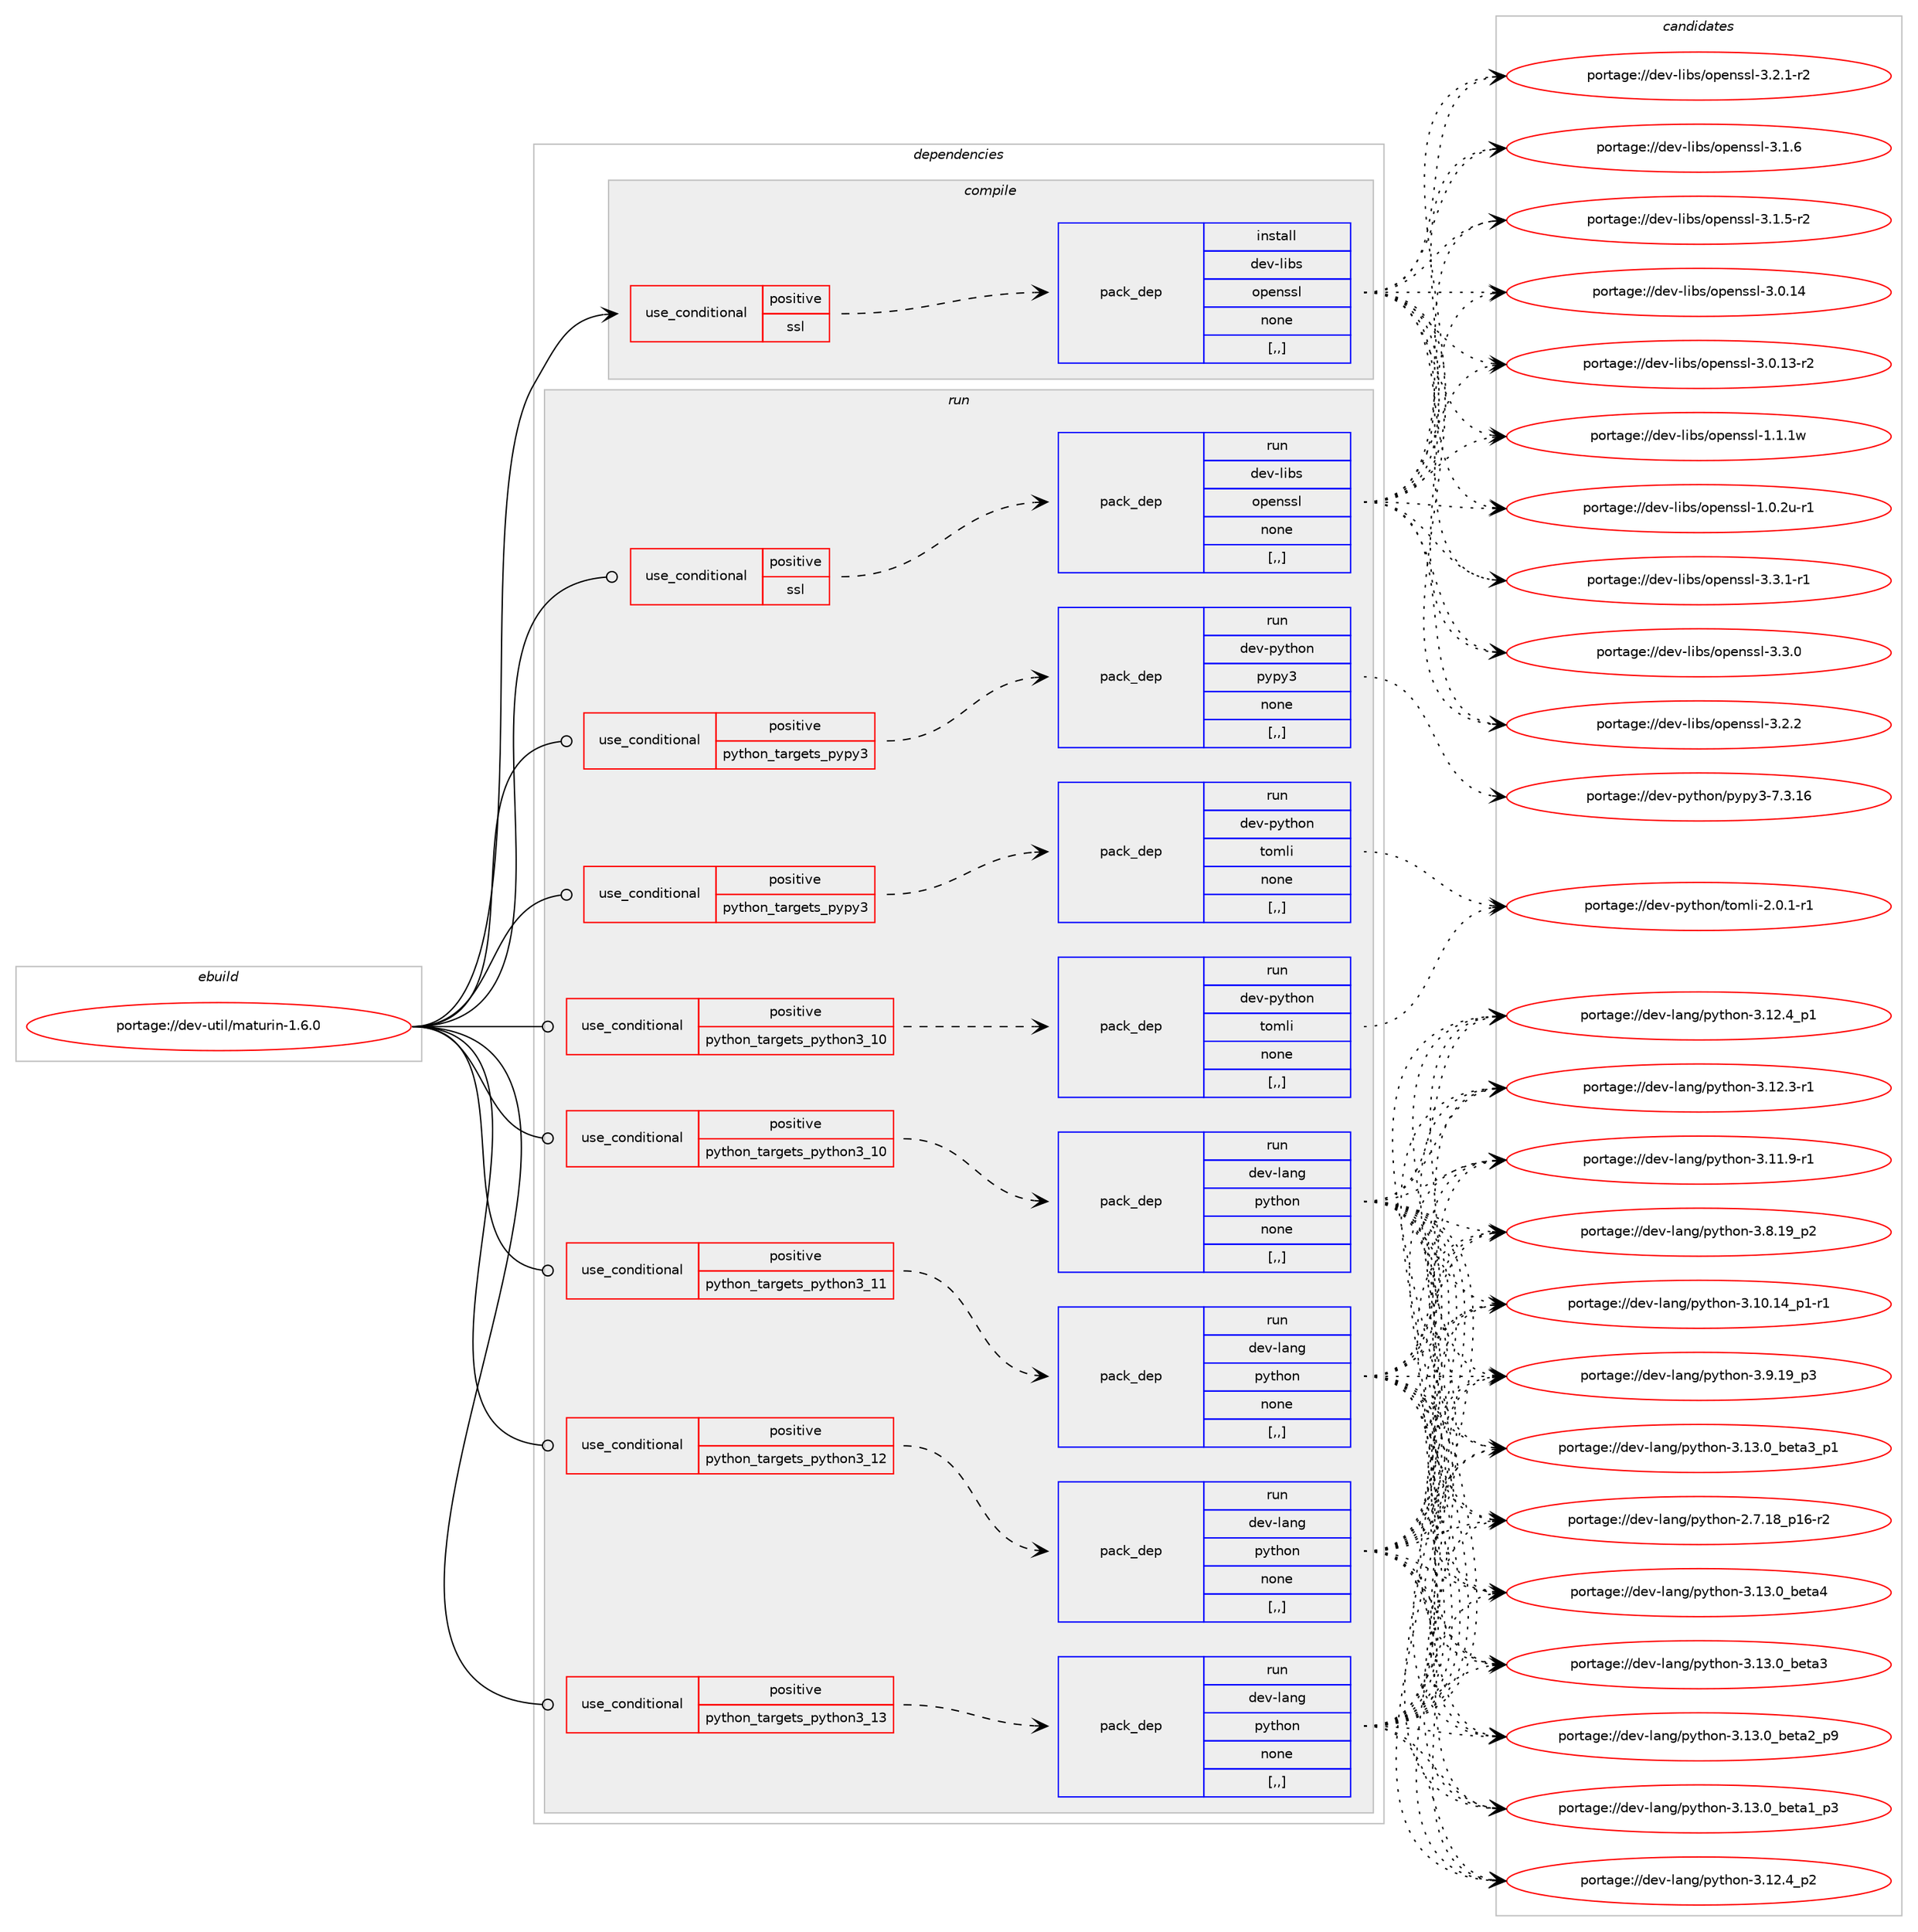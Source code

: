 digraph prolog {

# *************
# Graph options
# *************

newrank=true;
concentrate=true;
compound=true;
graph [rankdir=LR,fontname=Helvetica,fontsize=10,ranksep=1.5];#, ranksep=2.5, nodesep=0.2];
edge  [arrowhead=vee];
node  [fontname=Helvetica,fontsize=10];

# **********
# The ebuild
# **********

subgraph cluster_leftcol {
color=gray;
label=<<i>ebuild</i>>;
id [label="portage://dev-util/maturin-1.6.0", color=red, width=4, href="../dev-util/maturin-1.6.0.svg"];
}

# ****************
# The dependencies
# ****************

subgraph cluster_midcol {
color=gray;
label=<<i>dependencies</i>>;
subgraph cluster_compile {
fillcolor="#eeeeee";
style=filled;
label=<<i>compile</i>>;
subgraph cond60898 {
dependency216721 [label=<<TABLE BORDER="0" CELLBORDER="1" CELLSPACING="0" CELLPADDING="4"><TR><TD ROWSPAN="3" CELLPADDING="10">use_conditional</TD></TR><TR><TD>positive</TD></TR><TR><TD>ssl</TD></TR></TABLE>>, shape=none, color=red];
subgraph pack154388 {
dependency216722 [label=<<TABLE BORDER="0" CELLBORDER="1" CELLSPACING="0" CELLPADDING="4" WIDTH="220"><TR><TD ROWSPAN="6" CELLPADDING="30">pack_dep</TD></TR><TR><TD WIDTH="110">install</TD></TR><TR><TD>dev-libs</TD></TR><TR><TD>openssl</TD></TR><TR><TD>none</TD></TR><TR><TD>[,,]</TD></TR></TABLE>>, shape=none, color=blue];
}
dependency216721:e -> dependency216722:w [weight=20,style="dashed",arrowhead="vee"];
}
id:e -> dependency216721:w [weight=20,style="solid",arrowhead="vee"];
}
subgraph cluster_compileandrun {
fillcolor="#eeeeee";
style=filled;
label=<<i>compile and run</i>>;
}
subgraph cluster_run {
fillcolor="#eeeeee";
style=filled;
label=<<i>run</i>>;
subgraph cond60899 {
dependency216723 [label=<<TABLE BORDER="0" CELLBORDER="1" CELLSPACING="0" CELLPADDING="4"><TR><TD ROWSPAN="3" CELLPADDING="10">use_conditional</TD></TR><TR><TD>positive</TD></TR><TR><TD>python_targets_pypy3</TD></TR></TABLE>>, shape=none, color=red];
subgraph pack154389 {
dependency216724 [label=<<TABLE BORDER="0" CELLBORDER="1" CELLSPACING="0" CELLPADDING="4" WIDTH="220"><TR><TD ROWSPAN="6" CELLPADDING="30">pack_dep</TD></TR><TR><TD WIDTH="110">run</TD></TR><TR><TD>dev-python</TD></TR><TR><TD>pypy3</TD></TR><TR><TD>none</TD></TR><TR><TD>[,,]</TD></TR></TABLE>>, shape=none, color=blue];
}
dependency216723:e -> dependency216724:w [weight=20,style="dashed",arrowhead="vee"];
}
id:e -> dependency216723:w [weight=20,style="solid",arrowhead="odot"];
subgraph cond60900 {
dependency216725 [label=<<TABLE BORDER="0" CELLBORDER="1" CELLSPACING="0" CELLPADDING="4"><TR><TD ROWSPAN="3" CELLPADDING="10">use_conditional</TD></TR><TR><TD>positive</TD></TR><TR><TD>python_targets_pypy3</TD></TR></TABLE>>, shape=none, color=red];
subgraph pack154390 {
dependency216726 [label=<<TABLE BORDER="0" CELLBORDER="1" CELLSPACING="0" CELLPADDING="4" WIDTH="220"><TR><TD ROWSPAN="6" CELLPADDING="30">pack_dep</TD></TR><TR><TD WIDTH="110">run</TD></TR><TR><TD>dev-python</TD></TR><TR><TD>tomli</TD></TR><TR><TD>none</TD></TR><TR><TD>[,,]</TD></TR></TABLE>>, shape=none, color=blue];
}
dependency216725:e -> dependency216726:w [weight=20,style="dashed",arrowhead="vee"];
}
id:e -> dependency216725:w [weight=20,style="solid",arrowhead="odot"];
subgraph cond60901 {
dependency216727 [label=<<TABLE BORDER="0" CELLBORDER="1" CELLSPACING="0" CELLPADDING="4"><TR><TD ROWSPAN="3" CELLPADDING="10">use_conditional</TD></TR><TR><TD>positive</TD></TR><TR><TD>python_targets_python3_10</TD></TR></TABLE>>, shape=none, color=red];
subgraph pack154391 {
dependency216728 [label=<<TABLE BORDER="0" CELLBORDER="1" CELLSPACING="0" CELLPADDING="4" WIDTH="220"><TR><TD ROWSPAN="6" CELLPADDING="30">pack_dep</TD></TR><TR><TD WIDTH="110">run</TD></TR><TR><TD>dev-lang</TD></TR><TR><TD>python</TD></TR><TR><TD>none</TD></TR><TR><TD>[,,]</TD></TR></TABLE>>, shape=none, color=blue];
}
dependency216727:e -> dependency216728:w [weight=20,style="dashed",arrowhead="vee"];
}
id:e -> dependency216727:w [weight=20,style="solid",arrowhead="odot"];
subgraph cond60902 {
dependency216729 [label=<<TABLE BORDER="0" CELLBORDER="1" CELLSPACING="0" CELLPADDING="4"><TR><TD ROWSPAN="3" CELLPADDING="10">use_conditional</TD></TR><TR><TD>positive</TD></TR><TR><TD>python_targets_python3_10</TD></TR></TABLE>>, shape=none, color=red];
subgraph pack154392 {
dependency216730 [label=<<TABLE BORDER="0" CELLBORDER="1" CELLSPACING="0" CELLPADDING="4" WIDTH="220"><TR><TD ROWSPAN="6" CELLPADDING="30">pack_dep</TD></TR><TR><TD WIDTH="110">run</TD></TR><TR><TD>dev-python</TD></TR><TR><TD>tomli</TD></TR><TR><TD>none</TD></TR><TR><TD>[,,]</TD></TR></TABLE>>, shape=none, color=blue];
}
dependency216729:e -> dependency216730:w [weight=20,style="dashed",arrowhead="vee"];
}
id:e -> dependency216729:w [weight=20,style="solid",arrowhead="odot"];
subgraph cond60903 {
dependency216731 [label=<<TABLE BORDER="0" CELLBORDER="1" CELLSPACING="0" CELLPADDING="4"><TR><TD ROWSPAN="3" CELLPADDING="10">use_conditional</TD></TR><TR><TD>positive</TD></TR><TR><TD>python_targets_python3_11</TD></TR></TABLE>>, shape=none, color=red];
subgraph pack154393 {
dependency216732 [label=<<TABLE BORDER="0" CELLBORDER="1" CELLSPACING="0" CELLPADDING="4" WIDTH="220"><TR><TD ROWSPAN="6" CELLPADDING="30">pack_dep</TD></TR><TR><TD WIDTH="110">run</TD></TR><TR><TD>dev-lang</TD></TR><TR><TD>python</TD></TR><TR><TD>none</TD></TR><TR><TD>[,,]</TD></TR></TABLE>>, shape=none, color=blue];
}
dependency216731:e -> dependency216732:w [weight=20,style="dashed",arrowhead="vee"];
}
id:e -> dependency216731:w [weight=20,style="solid",arrowhead="odot"];
subgraph cond60904 {
dependency216733 [label=<<TABLE BORDER="0" CELLBORDER="1" CELLSPACING="0" CELLPADDING="4"><TR><TD ROWSPAN="3" CELLPADDING="10">use_conditional</TD></TR><TR><TD>positive</TD></TR><TR><TD>python_targets_python3_12</TD></TR></TABLE>>, shape=none, color=red];
subgraph pack154394 {
dependency216734 [label=<<TABLE BORDER="0" CELLBORDER="1" CELLSPACING="0" CELLPADDING="4" WIDTH="220"><TR><TD ROWSPAN="6" CELLPADDING="30">pack_dep</TD></TR><TR><TD WIDTH="110">run</TD></TR><TR><TD>dev-lang</TD></TR><TR><TD>python</TD></TR><TR><TD>none</TD></TR><TR><TD>[,,]</TD></TR></TABLE>>, shape=none, color=blue];
}
dependency216733:e -> dependency216734:w [weight=20,style="dashed",arrowhead="vee"];
}
id:e -> dependency216733:w [weight=20,style="solid",arrowhead="odot"];
subgraph cond60905 {
dependency216735 [label=<<TABLE BORDER="0" CELLBORDER="1" CELLSPACING="0" CELLPADDING="4"><TR><TD ROWSPAN="3" CELLPADDING="10">use_conditional</TD></TR><TR><TD>positive</TD></TR><TR><TD>python_targets_python3_13</TD></TR></TABLE>>, shape=none, color=red];
subgraph pack154395 {
dependency216736 [label=<<TABLE BORDER="0" CELLBORDER="1" CELLSPACING="0" CELLPADDING="4" WIDTH="220"><TR><TD ROWSPAN="6" CELLPADDING="30">pack_dep</TD></TR><TR><TD WIDTH="110">run</TD></TR><TR><TD>dev-lang</TD></TR><TR><TD>python</TD></TR><TR><TD>none</TD></TR><TR><TD>[,,]</TD></TR></TABLE>>, shape=none, color=blue];
}
dependency216735:e -> dependency216736:w [weight=20,style="dashed",arrowhead="vee"];
}
id:e -> dependency216735:w [weight=20,style="solid",arrowhead="odot"];
subgraph cond60906 {
dependency216737 [label=<<TABLE BORDER="0" CELLBORDER="1" CELLSPACING="0" CELLPADDING="4"><TR><TD ROWSPAN="3" CELLPADDING="10">use_conditional</TD></TR><TR><TD>positive</TD></TR><TR><TD>ssl</TD></TR></TABLE>>, shape=none, color=red];
subgraph pack154396 {
dependency216738 [label=<<TABLE BORDER="0" CELLBORDER="1" CELLSPACING="0" CELLPADDING="4" WIDTH="220"><TR><TD ROWSPAN="6" CELLPADDING="30">pack_dep</TD></TR><TR><TD WIDTH="110">run</TD></TR><TR><TD>dev-libs</TD></TR><TR><TD>openssl</TD></TR><TR><TD>none</TD></TR><TR><TD>[,,]</TD></TR></TABLE>>, shape=none, color=blue];
}
dependency216737:e -> dependency216738:w [weight=20,style="dashed",arrowhead="vee"];
}
id:e -> dependency216737:w [weight=20,style="solid",arrowhead="odot"];
}
}

# **************
# The candidates
# **************

subgraph cluster_choices {
rank=same;
color=gray;
label=<<i>candidates</i>>;

subgraph choice154388 {
color=black;
nodesep=1;
choice1001011184510810598115471111121011101151151084551465146494511449 [label="portage://dev-libs/openssl-3.3.1-r1", color=red, width=4,href="../dev-libs/openssl-3.3.1-r1.svg"];
choice100101118451081059811547111112101110115115108455146514648 [label="portage://dev-libs/openssl-3.3.0", color=red, width=4,href="../dev-libs/openssl-3.3.0.svg"];
choice100101118451081059811547111112101110115115108455146504650 [label="portage://dev-libs/openssl-3.2.2", color=red, width=4,href="../dev-libs/openssl-3.2.2.svg"];
choice1001011184510810598115471111121011101151151084551465046494511450 [label="portage://dev-libs/openssl-3.2.1-r2", color=red, width=4,href="../dev-libs/openssl-3.2.1-r2.svg"];
choice100101118451081059811547111112101110115115108455146494654 [label="portage://dev-libs/openssl-3.1.6", color=red, width=4,href="../dev-libs/openssl-3.1.6.svg"];
choice1001011184510810598115471111121011101151151084551464946534511450 [label="portage://dev-libs/openssl-3.1.5-r2", color=red, width=4,href="../dev-libs/openssl-3.1.5-r2.svg"];
choice10010111845108105981154711111210111011511510845514648464952 [label="portage://dev-libs/openssl-3.0.14", color=red, width=4,href="../dev-libs/openssl-3.0.14.svg"];
choice100101118451081059811547111112101110115115108455146484649514511450 [label="portage://dev-libs/openssl-3.0.13-r2", color=red, width=4,href="../dev-libs/openssl-3.0.13-r2.svg"];
choice100101118451081059811547111112101110115115108454946494649119 [label="portage://dev-libs/openssl-1.1.1w", color=red, width=4,href="../dev-libs/openssl-1.1.1w.svg"];
choice1001011184510810598115471111121011101151151084549464846501174511449 [label="portage://dev-libs/openssl-1.0.2u-r1", color=red, width=4,href="../dev-libs/openssl-1.0.2u-r1.svg"];
dependency216722:e -> choice1001011184510810598115471111121011101151151084551465146494511449:w [style=dotted,weight="100"];
dependency216722:e -> choice100101118451081059811547111112101110115115108455146514648:w [style=dotted,weight="100"];
dependency216722:e -> choice100101118451081059811547111112101110115115108455146504650:w [style=dotted,weight="100"];
dependency216722:e -> choice1001011184510810598115471111121011101151151084551465046494511450:w [style=dotted,weight="100"];
dependency216722:e -> choice100101118451081059811547111112101110115115108455146494654:w [style=dotted,weight="100"];
dependency216722:e -> choice1001011184510810598115471111121011101151151084551464946534511450:w [style=dotted,weight="100"];
dependency216722:e -> choice10010111845108105981154711111210111011511510845514648464952:w [style=dotted,weight="100"];
dependency216722:e -> choice100101118451081059811547111112101110115115108455146484649514511450:w [style=dotted,weight="100"];
dependency216722:e -> choice100101118451081059811547111112101110115115108454946494649119:w [style=dotted,weight="100"];
dependency216722:e -> choice1001011184510810598115471111121011101151151084549464846501174511449:w [style=dotted,weight="100"];
}
subgraph choice154389 {
color=black;
nodesep=1;
choice10010111845112121116104111110471121211121215145554651464954 [label="portage://dev-python/pypy3-7.3.16", color=red, width=4,href="../dev-python/pypy3-7.3.16.svg"];
dependency216724:e -> choice10010111845112121116104111110471121211121215145554651464954:w [style=dotted,weight="100"];
}
subgraph choice154390 {
color=black;
nodesep=1;
choice10010111845112121116104111110471161111091081054550464846494511449 [label="portage://dev-python/tomli-2.0.1-r1", color=red, width=4,href="../dev-python/tomli-2.0.1-r1.svg"];
dependency216726:e -> choice10010111845112121116104111110471161111091081054550464846494511449:w [style=dotted,weight="100"];
}
subgraph choice154391 {
color=black;
nodesep=1;
choice1001011184510897110103471121211161041111104551464951464895981011169752 [label="portage://dev-lang/python-3.13.0_beta4", color=red, width=4,href="../dev-lang/python-3.13.0_beta4.svg"];
choice10010111845108971101034711212111610411111045514649514648959810111697519511249 [label="portage://dev-lang/python-3.13.0_beta3_p1", color=red, width=4,href="../dev-lang/python-3.13.0_beta3_p1.svg"];
choice1001011184510897110103471121211161041111104551464951464895981011169751 [label="portage://dev-lang/python-3.13.0_beta3", color=red, width=4,href="../dev-lang/python-3.13.0_beta3.svg"];
choice10010111845108971101034711212111610411111045514649514648959810111697509511257 [label="portage://dev-lang/python-3.13.0_beta2_p9", color=red, width=4,href="../dev-lang/python-3.13.0_beta2_p9.svg"];
choice10010111845108971101034711212111610411111045514649514648959810111697499511251 [label="portage://dev-lang/python-3.13.0_beta1_p3", color=red, width=4,href="../dev-lang/python-3.13.0_beta1_p3.svg"];
choice100101118451089711010347112121116104111110455146495046529511250 [label="portage://dev-lang/python-3.12.4_p2", color=red, width=4,href="../dev-lang/python-3.12.4_p2.svg"];
choice100101118451089711010347112121116104111110455146495046529511249 [label="portage://dev-lang/python-3.12.4_p1", color=red, width=4,href="../dev-lang/python-3.12.4_p1.svg"];
choice100101118451089711010347112121116104111110455146495046514511449 [label="portage://dev-lang/python-3.12.3-r1", color=red, width=4,href="../dev-lang/python-3.12.3-r1.svg"];
choice100101118451089711010347112121116104111110455146494946574511449 [label="portage://dev-lang/python-3.11.9-r1", color=red, width=4,href="../dev-lang/python-3.11.9-r1.svg"];
choice100101118451089711010347112121116104111110455146494846495295112494511449 [label="portage://dev-lang/python-3.10.14_p1-r1", color=red, width=4,href="../dev-lang/python-3.10.14_p1-r1.svg"];
choice100101118451089711010347112121116104111110455146574649579511251 [label="portage://dev-lang/python-3.9.19_p3", color=red, width=4,href="../dev-lang/python-3.9.19_p3.svg"];
choice100101118451089711010347112121116104111110455146564649579511250 [label="portage://dev-lang/python-3.8.19_p2", color=red, width=4,href="../dev-lang/python-3.8.19_p2.svg"];
choice100101118451089711010347112121116104111110455046554649569511249544511450 [label="portage://dev-lang/python-2.7.18_p16-r2", color=red, width=4,href="../dev-lang/python-2.7.18_p16-r2.svg"];
dependency216728:e -> choice1001011184510897110103471121211161041111104551464951464895981011169752:w [style=dotted,weight="100"];
dependency216728:e -> choice10010111845108971101034711212111610411111045514649514648959810111697519511249:w [style=dotted,weight="100"];
dependency216728:e -> choice1001011184510897110103471121211161041111104551464951464895981011169751:w [style=dotted,weight="100"];
dependency216728:e -> choice10010111845108971101034711212111610411111045514649514648959810111697509511257:w [style=dotted,weight="100"];
dependency216728:e -> choice10010111845108971101034711212111610411111045514649514648959810111697499511251:w [style=dotted,weight="100"];
dependency216728:e -> choice100101118451089711010347112121116104111110455146495046529511250:w [style=dotted,weight="100"];
dependency216728:e -> choice100101118451089711010347112121116104111110455146495046529511249:w [style=dotted,weight="100"];
dependency216728:e -> choice100101118451089711010347112121116104111110455146495046514511449:w [style=dotted,weight="100"];
dependency216728:e -> choice100101118451089711010347112121116104111110455146494946574511449:w [style=dotted,weight="100"];
dependency216728:e -> choice100101118451089711010347112121116104111110455146494846495295112494511449:w [style=dotted,weight="100"];
dependency216728:e -> choice100101118451089711010347112121116104111110455146574649579511251:w [style=dotted,weight="100"];
dependency216728:e -> choice100101118451089711010347112121116104111110455146564649579511250:w [style=dotted,weight="100"];
dependency216728:e -> choice100101118451089711010347112121116104111110455046554649569511249544511450:w [style=dotted,weight="100"];
}
subgraph choice154392 {
color=black;
nodesep=1;
choice10010111845112121116104111110471161111091081054550464846494511449 [label="portage://dev-python/tomli-2.0.1-r1", color=red, width=4,href="../dev-python/tomli-2.0.1-r1.svg"];
dependency216730:e -> choice10010111845112121116104111110471161111091081054550464846494511449:w [style=dotted,weight="100"];
}
subgraph choice154393 {
color=black;
nodesep=1;
choice1001011184510897110103471121211161041111104551464951464895981011169752 [label="portage://dev-lang/python-3.13.0_beta4", color=red, width=4,href="../dev-lang/python-3.13.0_beta4.svg"];
choice10010111845108971101034711212111610411111045514649514648959810111697519511249 [label="portage://dev-lang/python-3.13.0_beta3_p1", color=red, width=4,href="../dev-lang/python-3.13.0_beta3_p1.svg"];
choice1001011184510897110103471121211161041111104551464951464895981011169751 [label="portage://dev-lang/python-3.13.0_beta3", color=red, width=4,href="../dev-lang/python-3.13.0_beta3.svg"];
choice10010111845108971101034711212111610411111045514649514648959810111697509511257 [label="portage://dev-lang/python-3.13.0_beta2_p9", color=red, width=4,href="../dev-lang/python-3.13.0_beta2_p9.svg"];
choice10010111845108971101034711212111610411111045514649514648959810111697499511251 [label="portage://dev-lang/python-3.13.0_beta1_p3", color=red, width=4,href="../dev-lang/python-3.13.0_beta1_p3.svg"];
choice100101118451089711010347112121116104111110455146495046529511250 [label="portage://dev-lang/python-3.12.4_p2", color=red, width=4,href="../dev-lang/python-3.12.4_p2.svg"];
choice100101118451089711010347112121116104111110455146495046529511249 [label="portage://dev-lang/python-3.12.4_p1", color=red, width=4,href="../dev-lang/python-3.12.4_p1.svg"];
choice100101118451089711010347112121116104111110455146495046514511449 [label="portage://dev-lang/python-3.12.3-r1", color=red, width=4,href="../dev-lang/python-3.12.3-r1.svg"];
choice100101118451089711010347112121116104111110455146494946574511449 [label="portage://dev-lang/python-3.11.9-r1", color=red, width=4,href="../dev-lang/python-3.11.9-r1.svg"];
choice100101118451089711010347112121116104111110455146494846495295112494511449 [label="portage://dev-lang/python-3.10.14_p1-r1", color=red, width=4,href="../dev-lang/python-3.10.14_p1-r1.svg"];
choice100101118451089711010347112121116104111110455146574649579511251 [label="portage://dev-lang/python-3.9.19_p3", color=red, width=4,href="../dev-lang/python-3.9.19_p3.svg"];
choice100101118451089711010347112121116104111110455146564649579511250 [label="portage://dev-lang/python-3.8.19_p2", color=red, width=4,href="../dev-lang/python-3.8.19_p2.svg"];
choice100101118451089711010347112121116104111110455046554649569511249544511450 [label="portage://dev-lang/python-2.7.18_p16-r2", color=red, width=4,href="../dev-lang/python-2.7.18_p16-r2.svg"];
dependency216732:e -> choice1001011184510897110103471121211161041111104551464951464895981011169752:w [style=dotted,weight="100"];
dependency216732:e -> choice10010111845108971101034711212111610411111045514649514648959810111697519511249:w [style=dotted,weight="100"];
dependency216732:e -> choice1001011184510897110103471121211161041111104551464951464895981011169751:w [style=dotted,weight="100"];
dependency216732:e -> choice10010111845108971101034711212111610411111045514649514648959810111697509511257:w [style=dotted,weight="100"];
dependency216732:e -> choice10010111845108971101034711212111610411111045514649514648959810111697499511251:w [style=dotted,weight="100"];
dependency216732:e -> choice100101118451089711010347112121116104111110455146495046529511250:w [style=dotted,weight="100"];
dependency216732:e -> choice100101118451089711010347112121116104111110455146495046529511249:w [style=dotted,weight="100"];
dependency216732:e -> choice100101118451089711010347112121116104111110455146495046514511449:w [style=dotted,weight="100"];
dependency216732:e -> choice100101118451089711010347112121116104111110455146494946574511449:w [style=dotted,weight="100"];
dependency216732:e -> choice100101118451089711010347112121116104111110455146494846495295112494511449:w [style=dotted,weight="100"];
dependency216732:e -> choice100101118451089711010347112121116104111110455146574649579511251:w [style=dotted,weight="100"];
dependency216732:e -> choice100101118451089711010347112121116104111110455146564649579511250:w [style=dotted,weight="100"];
dependency216732:e -> choice100101118451089711010347112121116104111110455046554649569511249544511450:w [style=dotted,weight="100"];
}
subgraph choice154394 {
color=black;
nodesep=1;
choice1001011184510897110103471121211161041111104551464951464895981011169752 [label="portage://dev-lang/python-3.13.0_beta4", color=red, width=4,href="../dev-lang/python-3.13.0_beta4.svg"];
choice10010111845108971101034711212111610411111045514649514648959810111697519511249 [label="portage://dev-lang/python-3.13.0_beta3_p1", color=red, width=4,href="../dev-lang/python-3.13.0_beta3_p1.svg"];
choice1001011184510897110103471121211161041111104551464951464895981011169751 [label="portage://dev-lang/python-3.13.0_beta3", color=red, width=4,href="../dev-lang/python-3.13.0_beta3.svg"];
choice10010111845108971101034711212111610411111045514649514648959810111697509511257 [label="portage://dev-lang/python-3.13.0_beta2_p9", color=red, width=4,href="../dev-lang/python-3.13.0_beta2_p9.svg"];
choice10010111845108971101034711212111610411111045514649514648959810111697499511251 [label="portage://dev-lang/python-3.13.0_beta1_p3", color=red, width=4,href="../dev-lang/python-3.13.0_beta1_p3.svg"];
choice100101118451089711010347112121116104111110455146495046529511250 [label="portage://dev-lang/python-3.12.4_p2", color=red, width=4,href="../dev-lang/python-3.12.4_p2.svg"];
choice100101118451089711010347112121116104111110455146495046529511249 [label="portage://dev-lang/python-3.12.4_p1", color=red, width=4,href="../dev-lang/python-3.12.4_p1.svg"];
choice100101118451089711010347112121116104111110455146495046514511449 [label="portage://dev-lang/python-3.12.3-r1", color=red, width=4,href="../dev-lang/python-3.12.3-r1.svg"];
choice100101118451089711010347112121116104111110455146494946574511449 [label="portage://dev-lang/python-3.11.9-r1", color=red, width=4,href="../dev-lang/python-3.11.9-r1.svg"];
choice100101118451089711010347112121116104111110455146494846495295112494511449 [label="portage://dev-lang/python-3.10.14_p1-r1", color=red, width=4,href="../dev-lang/python-3.10.14_p1-r1.svg"];
choice100101118451089711010347112121116104111110455146574649579511251 [label="portage://dev-lang/python-3.9.19_p3", color=red, width=4,href="../dev-lang/python-3.9.19_p3.svg"];
choice100101118451089711010347112121116104111110455146564649579511250 [label="portage://dev-lang/python-3.8.19_p2", color=red, width=4,href="../dev-lang/python-3.8.19_p2.svg"];
choice100101118451089711010347112121116104111110455046554649569511249544511450 [label="portage://dev-lang/python-2.7.18_p16-r2", color=red, width=4,href="../dev-lang/python-2.7.18_p16-r2.svg"];
dependency216734:e -> choice1001011184510897110103471121211161041111104551464951464895981011169752:w [style=dotted,weight="100"];
dependency216734:e -> choice10010111845108971101034711212111610411111045514649514648959810111697519511249:w [style=dotted,weight="100"];
dependency216734:e -> choice1001011184510897110103471121211161041111104551464951464895981011169751:w [style=dotted,weight="100"];
dependency216734:e -> choice10010111845108971101034711212111610411111045514649514648959810111697509511257:w [style=dotted,weight="100"];
dependency216734:e -> choice10010111845108971101034711212111610411111045514649514648959810111697499511251:w [style=dotted,weight="100"];
dependency216734:e -> choice100101118451089711010347112121116104111110455146495046529511250:w [style=dotted,weight="100"];
dependency216734:e -> choice100101118451089711010347112121116104111110455146495046529511249:w [style=dotted,weight="100"];
dependency216734:e -> choice100101118451089711010347112121116104111110455146495046514511449:w [style=dotted,weight="100"];
dependency216734:e -> choice100101118451089711010347112121116104111110455146494946574511449:w [style=dotted,weight="100"];
dependency216734:e -> choice100101118451089711010347112121116104111110455146494846495295112494511449:w [style=dotted,weight="100"];
dependency216734:e -> choice100101118451089711010347112121116104111110455146574649579511251:w [style=dotted,weight="100"];
dependency216734:e -> choice100101118451089711010347112121116104111110455146564649579511250:w [style=dotted,weight="100"];
dependency216734:e -> choice100101118451089711010347112121116104111110455046554649569511249544511450:w [style=dotted,weight="100"];
}
subgraph choice154395 {
color=black;
nodesep=1;
choice1001011184510897110103471121211161041111104551464951464895981011169752 [label="portage://dev-lang/python-3.13.0_beta4", color=red, width=4,href="../dev-lang/python-3.13.0_beta4.svg"];
choice10010111845108971101034711212111610411111045514649514648959810111697519511249 [label="portage://dev-lang/python-3.13.0_beta3_p1", color=red, width=4,href="../dev-lang/python-3.13.0_beta3_p1.svg"];
choice1001011184510897110103471121211161041111104551464951464895981011169751 [label="portage://dev-lang/python-3.13.0_beta3", color=red, width=4,href="../dev-lang/python-3.13.0_beta3.svg"];
choice10010111845108971101034711212111610411111045514649514648959810111697509511257 [label="portage://dev-lang/python-3.13.0_beta2_p9", color=red, width=4,href="../dev-lang/python-3.13.0_beta2_p9.svg"];
choice10010111845108971101034711212111610411111045514649514648959810111697499511251 [label="portage://dev-lang/python-3.13.0_beta1_p3", color=red, width=4,href="../dev-lang/python-3.13.0_beta1_p3.svg"];
choice100101118451089711010347112121116104111110455146495046529511250 [label="portage://dev-lang/python-3.12.4_p2", color=red, width=4,href="../dev-lang/python-3.12.4_p2.svg"];
choice100101118451089711010347112121116104111110455146495046529511249 [label="portage://dev-lang/python-3.12.4_p1", color=red, width=4,href="../dev-lang/python-3.12.4_p1.svg"];
choice100101118451089711010347112121116104111110455146495046514511449 [label="portage://dev-lang/python-3.12.3-r1", color=red, width=4,href="../dev-lang/python-3.12.3-r1.svg"];
choice100101118451089711010347112121116104111110455146494946574511449 [label="portage://dev-lang/python-3.11.9-r1", color=red, width=4,href="../dev-lang/python-3.11.9-r1.svg"];
choice100101118451089711010347112121116104111110455146494846495295112494511449 [label="portage://dev-lang/python-3.10.14_p1-r1", color=red, width=4,href="../dev-lang/python-3.10.14_p1-r1.svg"];
choice100101118451089711010347112121116104111110455146574649579511251 [label="portage://dev-lang/python-3.9.19_p3", color=red, width=4,href="../dev-lang/python-3.9.19_p3.svg"];
choice100101118451089711010347112121116104111110455146564649579511250 [label="portage://dev-lang/python-3.8.19_p2", color=red, width=4,href="../dev-lang/python-3.8.19_p2.svg"];
choice100101118451089711010347112121116104111110455046554649569511249544511450 [label="portage://dev-lang/python-2.7.18_p16-r2", color=red, width=4,href="../dev-lang/python-2.7.18_p16-r2.svg"];
dependency216736:e -> choice1001011184510897110103471121211161041111104551464951464895981011169752:w [style=dotted,weight="100"];
dependency216736:e -> choice10010111845108971101034711212111610411111045514649514648959810111697519511249:w [style=dotted,weight="100"];
dependency216736:e -> choice1001011184510897110103471121211161041111104551464951464895981011169751:w [style=dotted,weight="100"];
dependency216736:e -> choice10010111845108971101034711212111610411111045514649514648959810111697509511257:w [style=dotted,weight="100"];
dependency216736:e -> choice10010111845108971101034711212111610411111045514649514648959810111697499511251:w [style=dotted,weight="100"];
dependency216736:e -> choice100101118451089711010347112121116104111110455146495046529511250:w [style=dotted,weight="100"];
dependency216736:e -> choice100101118451089711010347112121116104111110455146495046529511249:w [style=dotted,weight="100"];
dependency216736:e -> choice100101118451089711010347112121116104111110455146495046514511449:w [style=dotted,weight="100"];
dependency216736:e -> choice100101118451089711010347112121116104111110455146494946574511449:w [style=dotted,weight="100"];
dependency216736:e -> choice100101118451089711010347112121116104111110455146494846495295112494511449:w [style=dotted,weight="100"];
dependency216736:e -> choice100101118451089711010347112121116104111110455146574649579511251:w [style=dotted,weight="100"];
dependency216736:e -> choice100101118451089711010347112121116104111110455146564649579511250:w [style=dotted,weight="100"];
dependency216736:e -> choice100101118451089711010347112121116104111110455046554649569511249544511450:w [style=dotted,weight="100"];
}
subgraph choice154396 {
color=black;
nodesep=1;
choice1001011184510810598115471111121011101151151084551465146494511449 [label="portage://dev-libs/openssl-3.3.1-r1", color=red, width=4,href="../dev-libs/openssl-3.3.1-r1.svg"];
choice100101118451081059811547111112101110115115108455146514648 [label="portage://dev-libs/openssl-3.3.0", color=red, width=4,href="../dev-libs/openssl-3.3.0.svg"];
choice100101118451081059811547111112101110115115108455146504650 [label="portage://dev-libs/openssl-3.2.2", color=red, width=4,href="../dev-libs/openssl-3.2.2.svg"];
choice1001011184510810598115471111121011101151151084551465046494511450 [label="portage://dev-libs/openssl-3.2.1-r2", color=red, width=4,href="../dev-libs/openssl-3.2.1-r2.svg"];
choice100101118451081059811547111112101110115115108455146494654 [label="portage://dev-libs/openssl-3.1.6", color=red, width=4,href="../dev-libs/openssl-3.1.6.svg"];
choice1001011184510810598115471111121011101151151084551464946534511450 [label="portage://dev-libs/openssl-3.1.5-r2", color=red, width=4,href="../dev-libs/openssl-3.1.5-r2.svg"];
choice10010111845108105981154711111210111011511510845514648464952 [label="portage://dev-libs/openssl-3.0.14", color=red, width=4,href="../dev-libs/openssl-3.0.14.svg"];
choice100101118451081059811547111112101110115115108455146484649514511450 [label="portage://dev-libs/openssl-3.0.13-r2", color=red, width=4,href="../dev-libs/openssl-3.0.13-r2.svg"];
choice100101118451081059811547111112101110115115108454946494649119 [label="portage://dev-libs/openssl-1.1.1w", color=red, width=4,href="../dev-libs/openssl-1.1.1w.svg"];
choice1001011184510810598115471111121011101151151084549464846501174511449 [label="portage://dev-libs/openssl-1.0.2u-r1", color=red, width=4,href="../dev-libs/openssl-1.0.2u-r1.svg"];
dependency216738:e -> choice1001011184510810598115471111121011101151151084551465146494511449:w [style=dotted,weight="100"];
dependency216738:e -> choice100101118451081059811547111112101110115115108455146514648:w [style=dotted,weight="100"];
dependency216738:e -> choice100101118451081059811547111112101110115115108455146504650:w [style=dotted,weight="100"];
dependency216738:e -> choice1001011184510810598115471111121011101151151084551465046494511450:w [style=dotted,weight="100"];
dependency216738:e -> choice100101118451081059811547111112101110115115108455146494654:w [style=dotted,weight="100"];
dependency216738:e -> choice1001011184510810598115471111121011101151151084551464946534511450:w [style=dotted,weight="100"];
dependency216738:e -> choice10010111845108105981154711111210111011511510845514648464952:w [style=dotted,weight="100"];
dependency216738:e -> choice100101118451081059811547111112101110115115108455146484649514511450:w [style=dotted,weight="100"];
dependency216738:e -> choice100101118451081059811547111112101110115115108454946494649119:w [style=dotted,weight="100"];
dependency216738:e -> choice1001011184510810598115471111121011101151151084549464846501174511449:w [style=dotted,weight="100"];
}
}

}
